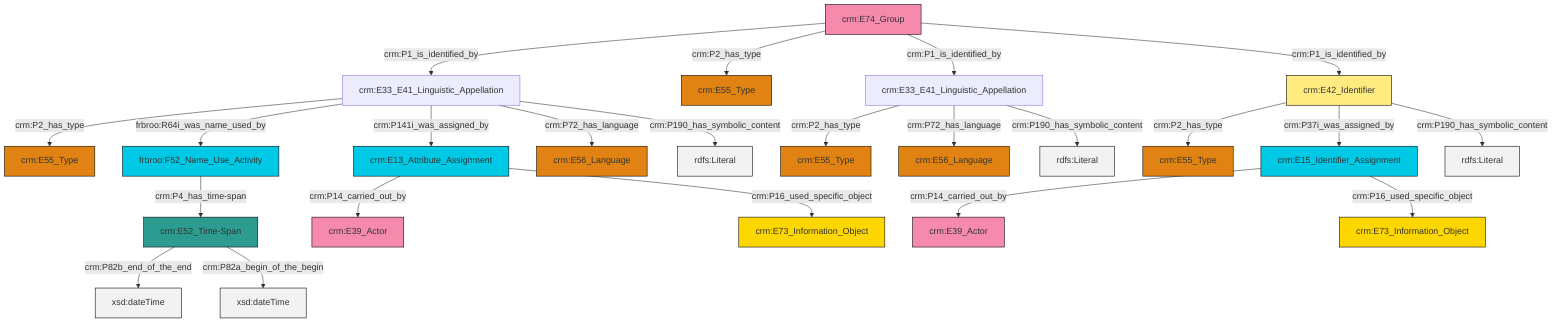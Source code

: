 graph TD
classDef Literal fill:#f2f2f2,stroke:#000000;
classDef CRM_Entity fill:#FFFFFF,stroke:#000000;
classDef Temporal_Entity fill:#00C9E6, stroke:#000000;
classDef Type fill:#E18312, stroke:#000000;
classDef Time-Span fill:#2C9C91, stroke:#000000;
classDef Appellation fill:#FFEB7F, stroke:#000000;
classDef Place fill:#008836, stroke:#000000;
classDef Persistent_Item fill:#B266B2, stroke:#000000;
classDef Conceptual_Object fill:#FFD700, stroke:#000000;
classDef Physical_Thing fill:#D2B48C, stroke:#000000;
classDef Actor fill:#f58aad, stroke:#000000;
classDef PC_Classes fill:#4ce600, stroke:#000000;
classDef Multi fill:#cccccc,stroke:#000000;

0["crm:E13_Attribute_Assignment"]:::Temporal_Entity -->|crm:P14_carried_out_by| 1["crm:E39_Actor"]:::Actor
2["crm:E74_Group"]:::Actor -->|crm:P1_is_identified_by| 3["crm:E33_E41_Linguistic_Appellation"]:::Default
3["crm:E33_E41_Linguistic_Appellation"]:::Default -->|crm:P2_has_type| 4["crm:E55_Type"]:::Type
6["crm:E42_Identifier"]:::Appellation -->|crm:P2_has_type| 7["crm:E55_Type"]:::Type
6["crm:E42_Identifier"]:::Appellation -->|crm:P37i_was_assigned_by| 8["crm:E15_Identifier_Assignment"]:::Temporal_Entity
8["crm:E15_Identifier_Assignment"]:::Temporal_Entity -->|crm:P14_carried_out_by| 9["crm:E39_Actor"]:::Actor
3["crm:E33_E41_Linguistic_Appellation"]:::Default -->|frbroo:R64i_was_name_used_by| 10["frbroo:F52_Name_Use_Activity"]:::Temporal_Entity
3["crm:E33_E41_Linguistic_Appellation"]:::Default -->|crm:P141i_was_assigned_by| 0["crm:E13_Attribute_Assignment"]:::Temporal_Entity
2["crm:E74_Group"]:::Actor -->|crm:P2_has_type| 14["crm:E55_Type"]:::Type
2["crm:E74_Group"]:::Actor -->|crm:P1_is_identified_by| 17["crm:E33_E41_Linguistic_Appellation"]:::Default
21["crm:E52_Time-Span"]:::Time-Span -->|crm:P82b_end_of_the_end| 22[xsd:dateTime]:::Literal
0["crm:E13_Attribute_Assignment"]:::Temporal_Entity -->|crm:P16_used_specific_object| 23["crm:E73_Information_Object"]:::Conceptual_Object
3["crm:E33_E41_Linguistic_Appellation"]:::Default -->|crm:P72_has_language| 15["crm:E56_Language"]:::Type
17["crm:E33_E41_Linguistic_Appellation"]:::Default -->|crm:P2_has_type| 28["crm:E55_Type"]:::Type
3["crm:E33_E41_Linguistic_Appellation"]:::Default -->|crm:P190_has_symbolic_content| 31[rdfs:Literal]:::Literal
6["crm:E42_Identifier"]:::Appellation -->|crm:P190_has_symbolic_content| 32[rdfs:Literal]:::Literal
17["crm:E33_E41_Linguistic_Appellation"]:::Default -->|crm:P72_has_language| 19["crm:E56_Language"]:::Type
21["crm:E52_Time-Span"]:::Time-Span -->|crm:P82a_begin_of_the_begin| 37[xsd:dateTime]:::Literal
10["frbroo:F52_Name_Use_Activity"]:::Temporal_Entity -->|crm:P4_has_time-span| 21["crm:E52_Time-Span"]:::Time-Span
2["crm:E74_Group"]:::Actor -->|crm:P1_is_identified_by| 6["crm:E42_Identifier"]:::Appellation
17["crm:E33_E41_Linguistic_Appellation"]:::Default -->|crm:P190_has_symbolic_content| 38[rdfs:Literal]:::Literal
8["crm:E15_Identifier_Assignment"]:::Temporal_Entity -->|crm:P16_used_specific_object| 24["crm:E73_Information_Object"]:::Conceptual_Object